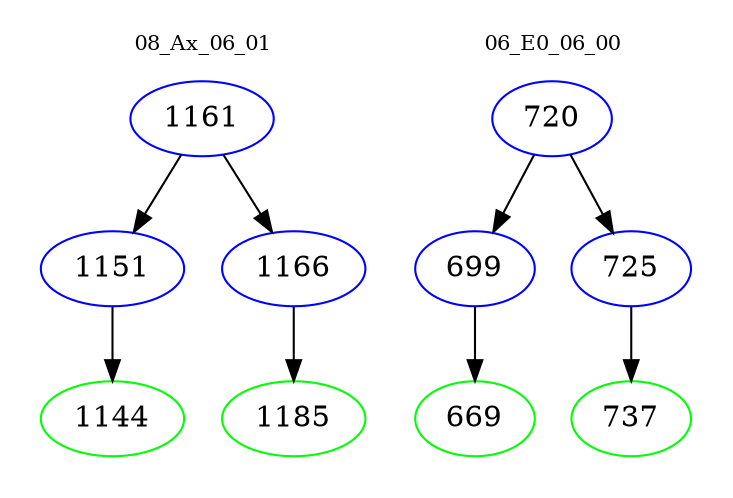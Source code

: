 digraph{
subgraph cluster_0 {
color = white
label = "08_Ax_06_01";
fontsize=10;
T0_1161 [label="1161", color="blue"]
T0_1161 -> T0_1151 [color="black"]
T0_1151 [label="1151", color="blue"]
T0_1151 -> T0_1144 [color="black"]
T0_1144 [label="1144", color="green"]
T0_1161 -> T0_1166 [color="black"]
T0_1166 [label="1166", color="blue"]
T0_1166 -> T0_1185 [color="black"]
T0_1185 [label="1185", color="green"]
}
subgraph cluster_1 {
color = white
label = "06_E0_06_00";
fontsize=10;
T1_720 [label="720", color="blue"]
T1_720 -> T1_699 [color="black"]
T1_699 [label="699", color="blue"]
T1_699 -> T1_669 [color="black"]
T1_669 [label="669", color="green"]
T1_720 -> T1_725 [color="black"]
T1_725 [label="725", color="blue"]
T1_725 -> T1_737 [color="black"]
T1_737 [label="737", color="green"]
}
}
